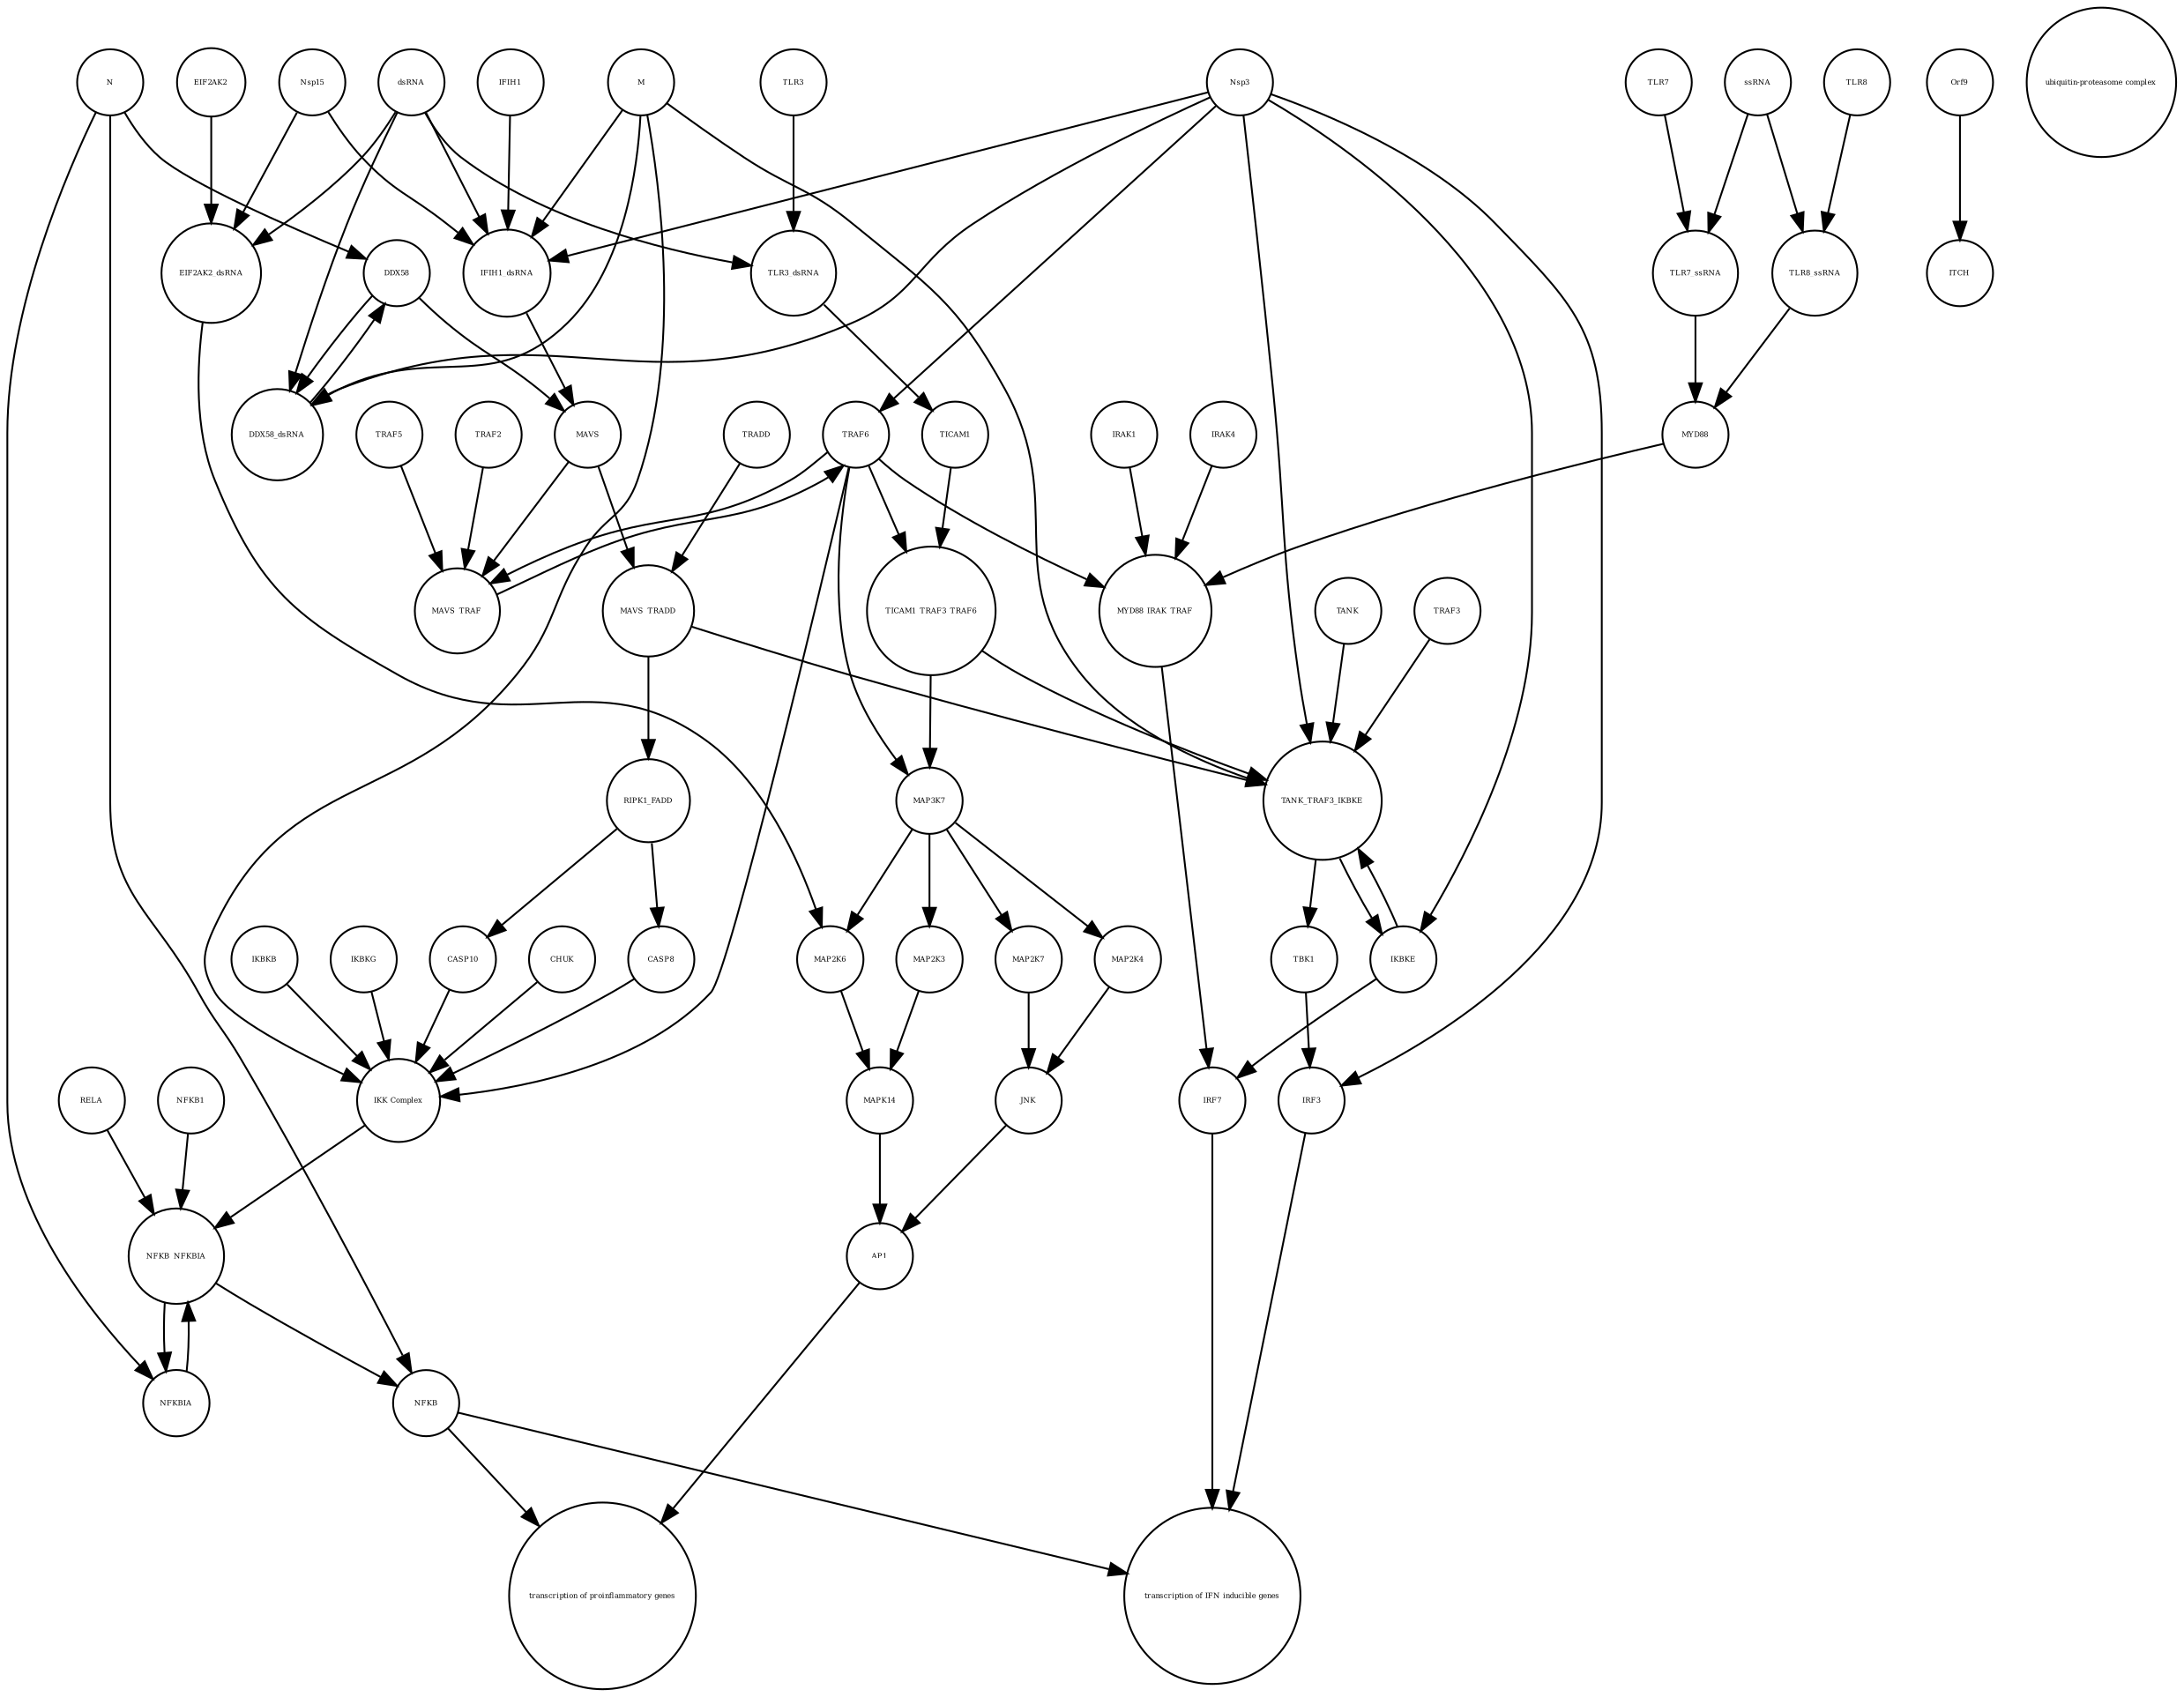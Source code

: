 strict digraph  {
TICAM1_TRAF3_TRAF6 [annotation="", bipartite=0, cls=complex, fontsize=4, label=TICAM1_TRAF3_TRAF6, shape=circle];
MAP3K7 [annotation="", bipartite=0, cls=macromolecule, fontsize=4, label=MAP3K7, shape=circle];
IRF7 [annotation=urn_miriam_hgnc_6122, bipartite=0, cls="macromolecule multimer", fontsize=4, label=IRF7, shape=circle];
"transcription of IFN inducible genes" [annotation="", bipartite=0, cls=phenotype, fontsize=4, label="transcription of IFN inducible genes", shape=circle];
AP1 [annotation="", bipartite=0, cls=complex, fontsize=4, label=AP1, shape=circle];
"transcription of proinflammatory genes" [annotation="", bipartite=0, cls=phenotype, fontsize=4, label="transcription of proinflammatory genes", shape=circle];
NFKB [annotation="", bipartite=0, cls=complex, fontsize=4, label=NFKB, shape=circle];
IRF3 [annotation=urn_miriam_hgnc_6118, bipartite=0, cls=macromolecule, fontsize=4, label=IRF3, shape=circle];
IKBKG [annotation="", bipartite=0, cls=macromolecule, fontsize=4, label=IKBKG, shape=circle];
MAVS_TRADD [annotation="", bipartite=0, cls=complex, fontsize=4, label=MAVS_TRADD, shape=circle];
ssRNA [annotation="", bipartite=0, cls="nucleic acid feature", fontsize=4, label=ssRNA, shape=circle];
CASP8 [annotation="", bipartite=0, cls=macromolecule, fontsize=4, label=CASP8, shape=circle];
EIF2AK2_dsRNA [annotation="", bipartite=0, cls=complex, fontsize=4, label=EIF2AK2_dsRNA, shape=circle];
TRAF3 [annotation="", bipartite=0, cls=macromolecule, fontsize=4, label=TRAF3, shape=circle];
MYD88 [annotation="", bipartite=0, cls=macromolecule, fontsize=4, label=MYD88, shape=circle];
Nsp3 [annotation=urn_miriam_ncbiprotein_1802476807, bipartite=0, cls=macromolecule, fontsize=4, label=Nsp3, shape=circle];
JNK [annotation="", bipartite=0, cls=complex, fontsize=4, label=JNK, shape=circle];
TLR7_ssRNA [annotation="", bipartite=0, cls=complex, fontsize=4, label=TLR7_ssRNA, shape=circle];
CHUK [annotation="", bipartite=0, cls=macromolecule, fontsize=4, label=CHUK, shape=circle];
TLR3_dsRNA [annotation="", bipartite=0, cls=complex, fontsize=4, label=TLR3_dsRNA, shape=circle];
IFIH1_dsRNA [annotation="", bipartite=0, cls=complex, fontsize=4, label=IFIH1_dsRNA, shape=circle];
M [annotation=urn_miriam_ncbiprotein_1796318601, bipartite=0, cls=macromolecule, fontsize=4, label=M, shape=circle];
MAP2K3 [annotation="", bipartite=0, cls=macromolecule, fontsize=4, label=MAP2K3, shape=circle];
IKBKB [annotation="", bipartite=0, cls=macromolecule, fontsize=4, label=IKBKB, shape=circle];
MAVS_TRAF [annotation="", bipartite=0, cls=complex, fontsize=4, label=MAVS_TRAF, shape=circle];
EIF2AK2 [annotation=urn_miriam_hgnc_9437, bipartite=0, cls=macromolecule, fontsize=4, label=EIF2AK2, shape=circle];
TANK [annotation="", bipartite=0, cls=macromolecule, fontsize=4, label=TANK, shape=circle];
DDX58_dsRNA [annotation="", bipartite=0, cls=complex, fontsize=4, label=DDX58_dsRNA, shape=circle];
TBK1 [annotation="", bipartite=0, cls=macromolecule, fontsize=4, label=TBK1, shape=circle];
TICAM1 [annotation=urn_miriam_hgnc_18348, bipartite=0, cls=macromolecule, fontsize=4, label=TICAM1, shape=circle];
IRAK4 [annotation=urn_miriam_hgnc_17967, bipartite=0, cls=macromolecule, fontsize=4, label=IRAK4, shape=circle];
MAVS [annotation=urn_miriam_hgnc_29233, bipartite=0, cls="macromolecule multimer", fontsize=4, label=MAVS, shape=circle];
MAP2K7 [annotation="", bipartite=0, cls=macromolecule, fontsize=4, label=MAP2K7, shape=circle];
IRAK1 [annotation=urn_miriam_hgnc_6112, bipartite=0, cls=macromolecule, fontsize=4, label=IRAK1, shape=circle];
N [annotation=urn_miriam_ncbiprotein_1798174255, bipartite=0, cls=macromolecule, fontsize=4, label=N, shape=circle];
Orf9 [annotation=urn_miriam_uniprot_P59636, bipartite=0, cls=macromolecule, fontsize=4, label=Orf9, shape=circle];
TRAF6 [annotation=urn_miriam_hgnc_12036, bipartite=0, cls=macromolecule, fontsize=4, label=TRAF6, shape=circle];
RIPK1_FADD [annotation="", bipartite=0, cls=complex, fontsize=4, label=RIPK1_FADD, shape=circle];
DDX58 [annotation=urn_miriam_hgnc_19102, bipartite=0, cls=macromolecule, fontsize=4, label=DDX58, shape=circle];
TLR8_ssRNA [annotation="", bipartite=0, cls=complex, fontsize=4, label=TLR8_ssRNA, shape=circle];
TRAF2 [annotation=urn_miriam_hgnc_12032, bipartite=0, cls=macromolecule, fontsize=4, label=TRAF2, shape=circle];
dsRNA [annotation="", bipartite=0, cls="nucleic acid feature", fontsize=4, label=dsRNA, shape=circle];
TLR8 [annotation=urn_miriam_hgnc_15632, bipartite=0, cls=macromolecule, fontsize=4, label=TLR8, shape=circle];
NFKB1 [annotation="", bipartite=0, cls=macromolecule, fontsize=4, label=NFKB1, shape=circle];
MYD88_IRAK_TRAF [annotation="", bipartite=0, cls=complex, fontsize=4, label=MYD88_IRAK_TRAF, shape=circle];
Nsp15 [annotation=urn_miriam_ncbiprotein_1802476818, bipartite=0, cls=macromolecule, fontsize=4, label=Nsp15, shape=circle];
RELA [annotation="", bipartite=0, cls=macromolecule, fontsize=4, label=RELA, shape=circle];
TLR7 [annotation=urn_miriam_hgnc_15631, bipartite=0, cls=macromolecule, fontsize=4, label=TLR7, shape=circle];
MAP2K4 [annotation="", bipartite=0, cls=macromolecule, fontsize=4, label=MAP2K4, shape=circle];
CASP10 [annotation="", bipartite=0, cls=macromolecule, fontsize=4, label=CASP10, shape=circle];
IFIH1 [annotation=urn_miriam_hgnc_18873, bipartite=0, cls=macromolecule, fontsize=4, label=IFIH1, shape=circle];
MAPK14 [annotation="", bipartite=0, cls=macromolecule, fontsize=4, label=MAPK14, shape=circle];
TLR3 [annotation=urn_miriam_hgnc_11849, bipartite=0, cls="macromolecule multimer", fontsize=4, label=TLR3, shape=circle];
TRAF5 [annotation=urn_miriam_hgnc_12035, bipartite=0, cls=macromolecule, fontsize=4, label=TRAF5, shape=circle];
NFKBIA [annotation=urn_miriam_hgnc_7797, bipartite=0, cls=macromolecule, fontsize=4, label=NFKBIA, shape=circle];
IKBKE [annotation=urn_miriam_hgnc_14552, bipartite=0, cls=macromolecule, fontsize=4, label=IKBKE, shape=circle];
"ubiquitin-proteasome complex" [annotation="", bipartite=0, cls=complex, fontsize=4, label="ubiquitin-proteasome complex", shape=circle];
TANK_TRAF3_IKBKE [annotation="", bipartite=0, cls=complex, fontsize=4, label=TANK_TRAF3_IKBKE, shape=circle];
"IKK Complex" [annotation="", bipartite=0, cls=complex, fontsize=4, label="IKK Complex", shape=circle];
ITCH [annotation="", bipartite=0, cls=macromolecule, fontsize=4, label=ITCH, shape=circle];
TRADD [annotation=urn_miriam_hgnc_12030, bipartite=0, cls=macromolecule, fontsize=4, label=TRADD, shape=circle];
MAP2K6 [annotation="", bipartite=0, cls=macromolecule, fontsize=4, label=MAP2K6, shape=circle];
NFKB_NFKBIA [annotation="", bipartite=0, cls=complex, fontsize=4, label=NFKB_NFKBIA, shape=circle];
TICAM1_TRAF3_TRAF6 -> MAP3K7  [annotation="", interaction_type=stimulation];
TICAM1_TRAF3_TRAF6 -> TANK_TRAF3_IKBKE  [annotation="urn_miriam_pubmed_19380580|urn_miriam_pubmed_19366914|urn_miriam_taxonomy_694009", interaction_type=stimulation];
MAP3K7 -> MAP2K4  [annotation=urn_miriam_pubmed_19366914, interaction_type=catalysis];
MAP3K7 -> MAP2K3  [annotation=urn_miriam_pubmed_19366914, interaction_type=catalysis];
MAP3K7 -> MAP2K6  [annotation=urn_miriam_pubmed_19366914, interaction_type=catalysis];
MAP3K7 -> MAP2K7  [annotation=urn_miriam_pubmed_19366914, interaction_type=catalysis];
IRF7 -> "transcription of IFN inducible genes"  [annotation="", interaction_type=stimulation];
AP1 -> "transcription of proinflammatory genes"  [annotation="", interaction_type=stimulation];
NFKB -> "transcription of proinflammatory genes"  [annotation="", interaction_type=stimulation];
NFKB -> "transcription of IFN inducible genes"  [annotation="", interaction_type=stimulation];
IRF3 -> "transcription of IFN inducible genes"  [annotation="", interaction_type=stimulation];
IKBKG -> "IKK Complex"  [annotation="", interaction_type=production];
MAVS_TRADD -> RIPK1_FADD  [annotation=urn_miriam_pubmed_19366914, interaction_type=stimulation];
MAVS_TRADD -> TANK_TRAF3_IKBKE  [annotation="urn_miriam_pubmed_19366914|urn_miriam_pubmed_27164085|urn_miriam_pubmed_19380580|urn_miriam_taxonomy_694009", interaction_type=stimulation];
ssRNA -> TLR7_ssRNA  [annotation="", interaction_type=production];
ssRNA -> TLR8_ssRNA  [annotation="", interaction_type=production];
CASP8 -> "IKK Complex"  [annotation="urn_miriam_pubmed_19366914|urn_miriam_pubmed_20303872|urn_miriam_pubmed_17705188|urn_miriam_pubmed_694009", interaction_type=stimulation];
EIF2AK2_dsRNA -> MAP2K6  [annotation=urn_miriam_pubmed_19366914, interaction_type=stimulation];
TRAF3 -> TANK_TRAF3_IKBKE  [annotation="", interaction_type=production];
MYD88 -> MYD88_IRAK_TRAF  [annotation="", interaction_type=production];
Nsp3 -> IFIH1_dsRNA  [annotation="urn_miriam_pubmed_28484023|urn_miriam_pubmed_19380580|urn_miriam_pubmed_31226023|urn_miriam_taxonomy_694009", interaction_type=inhibition];
Nsp3 -> TRAF6  [annotation="urn_miriam_pubmed_27164085|urn_miriam_taxonomy_694009", interaction_type=catalysis];
Nsp3 -> TANK_TRAF3_IKBKE  [annotation="urn_miriam_pubmed_19366914|urn_miriam_pubmed_27164085|urn_miriam_pubmed_19380580|urn_miriam_taxonomy_694009", interaction_type=inhibition];
Nsp3 -> DDX58_dsRNA  [annotation="urn_miriam_pubmed_20303872|urn_miriam_pubmed_19380580|urn_miriam_pubmed_31226023|urn_miriam_taxonomy_694009", interaction_type=inhibition];
Nsp3 -> IRF3  [annotation="urn_miriam_pubmed_17761676|urn_miriam_pubmed_31226023|urn_miriam_taxonomy_694009", interaction_type=inhibition];
Nsp3 -> IKBKE  [annotation="urn_miriam_pubmed_20303872|urn_miriam_pubmed_31226023|urn_miriam_taxonomy_694009", interaction_type=inhibition];
JNK -> AP1  [annotation=urn_miriam_pubmed_19366914, interaction_type=stimulation];
TLR7_ssRNA -> MYD88  [annotation=urn_miriam_pubmed_19366914, interaction_type=stimulation];
CHUK -> "IKK Complex"  [annotation="", interaction_type=production];
TLR3_dsRNA -> TICAM1  [annotation=urn_miriam_pubmed_20303872, interaction_type=stimulation];
IFIH1_dsRNA -> MAVS  [annotation=urn_miriam_pubmed_25581309, interaction_type=catalysis];
M -> TANK_TRAF3_IKBKE  [annotation="urn_miriam_pubmed_19366914|urn_miriam_pubmed_27164085|urn_miriam_pubmed_19380580|urn_miriam_taxonomy_694009", interaction_type=inhibition];
M -> IFIH1_dsRNA  [annotation="urn_miriam_pubmed_28484023|urn_miriam_pubmed_19380580|urn_miriam_pubmed_31226023|urn_miriam_taxonomy_694009", interaction_type=inhibition];
M -> "IKK Complex"  [annotation="urn_miriam_pubmed_19366914|urn_miriam_pubmed_20303872|urn_miriam_pubmed_17705188|urn_miriam_pubmed_694009", interaction_type=inhibition];
M -> DDX58_dsRNA  [annotation="urn_miriam_pubmed_20303872|urn_miriam_pubmed_19380580|urn_miriam_pubmed_31226023|urn_miriam_taxonomy_694009", interaction_type=inhibition];
MAP2K3 -> MAPK14  [annotation=urn_miriam_pubmed_19366914, interaction_type=catalysis];
IKBKB -> "IKK Complex"  [annotation="", interaction_type=production];
MAVS_TRAF -> TRAF6  [annotation=urn_miriam_pubmed_19366914, interaction_type=catalysis];
EIF2AK2 -> EIF2AK2_dsRNA  [annotation="", interaction_type=production];
TANK -> TANK_TRAF3_IKBKE  [annotation="", interaction_type=production];
DDX58_dsRNA -> DDX58  [annotation="urn_miriam_pubmed_25581309|urn_miriam_pubmed_28148787|urn_miriam_taxonomy_694009", interaction_type=catalysis];
TBK1 -> IRF3  [annotation=urn_miriam_pubmed_25581309, interaction_type=catalysis];
TICAM1 -> TICAM1_TRAF3_TRAF6  [annotation="", interaction_type=production];
IRAK4 -> MYD88_IRAK_TRAF  [annotation="", interaction_type=production];
MAVS -> MAVS_TRADD  [annotation="", interaction_type=production];
MAVS -> MAVS_TRAF  [annotation="", interaction_type=production];
MAP2K7 -> JNK  [annotation=urn_miriam_pubmed_19366914, interaction_type=catalysis];
IRAK1 -> MYD88_IRAK_TRAF  [annotation="", interaction_type=production];
N -> DDX58  [annotation="urn_miriam_pubmed_25581309|urn_miriam_pubmed_28148787|urn_miriam_taxonomy_694009", interaction_type=inhibition];
N -> NFKB  [annotation="urn_miriam_pubmed_16143815|urn_miriam_taxonomy_694009", interaction_type=stimulation];
N -> NFKBIA  [annotation="urn_miriam_pubmed_16143815|urn_miriam_taxonomy_694009", interaction_type=stimulation];
Orf9 -> ITCH  [annotation="urn_miriam_pubmed_25135833|urn_miriam_taxonomy_694009", interaction_type=stimulation];
TRAF6 -> MAP3K7  [annotation=urn_miriam_pubmed_19366914, interaction_type=stimulation];
TRAF6 -> "IKK Complex"  [annotation="urn_miriam_pubmed_19366914|urn_miriam_pubmed_20303872|urn_miriam_pubmed_17705188|urn_miriam_pubmed_694009", interaction_type=stimulation];
TRAF6 -> MYD88_IRAK_TRAF  [annotation="", interaction_type=production];
TRAF6 -> TICAM1_TRAF3_TRAF6  [annotation="", interaction_type=production];
TRAF6 -> MAVS_TRAF  [annotation="", interaction_type=production];
RIPK1_FADD -> CASP8  [annotation=urn_miriam_pubmed_19366914, interaction_type=stimulation];
RIPK1_FADD -> CASP10  [annotation=urn_miriam_pubmed_20303872, interaction_type=stimulation];
DDX58 -> DDX58_dsRNA  [annotation="", interaction_type=production];
DDX58 -> MAVS  [annotation=urn_miriam_pubmed_25581309, interaction_type=catalysis];
TLR8_ssRNA -> MYD88  [annotation=urn_miriam_pubmed_19366914, interaction_type=stimulation];
TRAF2 -> MAVS_TRAF  [annotation="", interaction_type=production];
dsRNA -> DDX58_dsRNA  [annotation="", interaction_type=production];
dsRNA -> TLR3_dsRNA  [annotation="", interaction_type=production];
dsRNA -> EIF2AK2_dsRNA  [annotation="", interaction_type=production];
dsRNA -> IFIH1_dsRNA  [annotation="", interaction_type=production];
TLR8 -> TLR8_ssRNA  [annotation="", interaction_type=production];
NFKB1 -> NFKB_NFKBIA  [annotation="", interaction_type=production];
MYD88_IRAK_TRAF -> IRF7  [annotation=urn_miriam_pubmed_20303872, interaction_type=catalysis];
Nsp15 -> EIF2AK2_dsRNA  [annotation="urn_miriam_pubmed_28484023|urn_miriam_pubmed_19366914|urn_miriam_taxonomy_694009", interaction_type=inhibition];
Nsp15 -> IFIH1_dsRNA  [annotation="urn_miriam_pubmed_28484023|urn_miriam_pubmed_19380580|urn_miriam_pubmed_31226023|urn_miriam_taxonomy_694009", interaction_type=inhibition];
RELA -> NFKB_NFKBIA  [annotation="", interaction_type=production];
TLR7 -> TLR7_ssRNA  [annotation="", interaction_type=production];
MAP2K4 -> JNK  [annotation=urn_miriam_pubmed_19366914, interaction_type=catalysis];
CASP10 -> "IKK Complex"  [annotation="urn_miriam_pubmed_19366914|urn_miriam_pubmed_20303872|urn_miriam_pubmed_17705188|urn_miriam_pubmed_694009", interaction_type=stimulation];
IFIH1 -> IFIH1_dsRNA  [annotation="", interaction_type=production];
MAPK14 -> AP1  [annotation=urn_miriam_pubmed_19366914, interaction_type=stimulation];
TLR3 -> TLR3_dsRNA  [annotation="", interaction_type=production];
TRAF5 -> MAVS_TRAF  [annotation="", interaction_type=production];
NFKBIA -> NFKB_NFKBIA  [annotation="", interaction_type=production];
IKBKE -> TANK_TRAF3_IKBKE  [annotation="", interaction_type=production];
IKBKE -> IRF7  [annotation=urn_miriam_pubmed_20303872, interaction_type=catalysis];
TANK_TRAF3_IKBKE -> TBK1  [annotation=urn_miriam_pubmed_20303872, interaction_type=stimulation];
TANK_TRAF3_IKBKE -> IKBKE  [annotation="urn_miriam_pubmed_20303872|urn_miriam_pubmed_31226023|urn_miriam_taxonomy_694009", interaction_type=stimulation];
"IKK Complex" -> NFKB_NFKBIA  [annotation=urn_miriam_pubmed_19366914, interaction_type=catalysis];
TRADD -> MAVS_TRADD  [annotation="", interaction_type=production];
MAP2K6 -> MAPK14  [annotation=urn_miriam_pubmed_19366914, interaction_type=catalysis];
NFKB_NFKBIA -> NFKB  [annotation="", interaction_type=production];
NFKB_NFKBIA -> NFKBIA  [annotation="", interaction_type=production];
}

